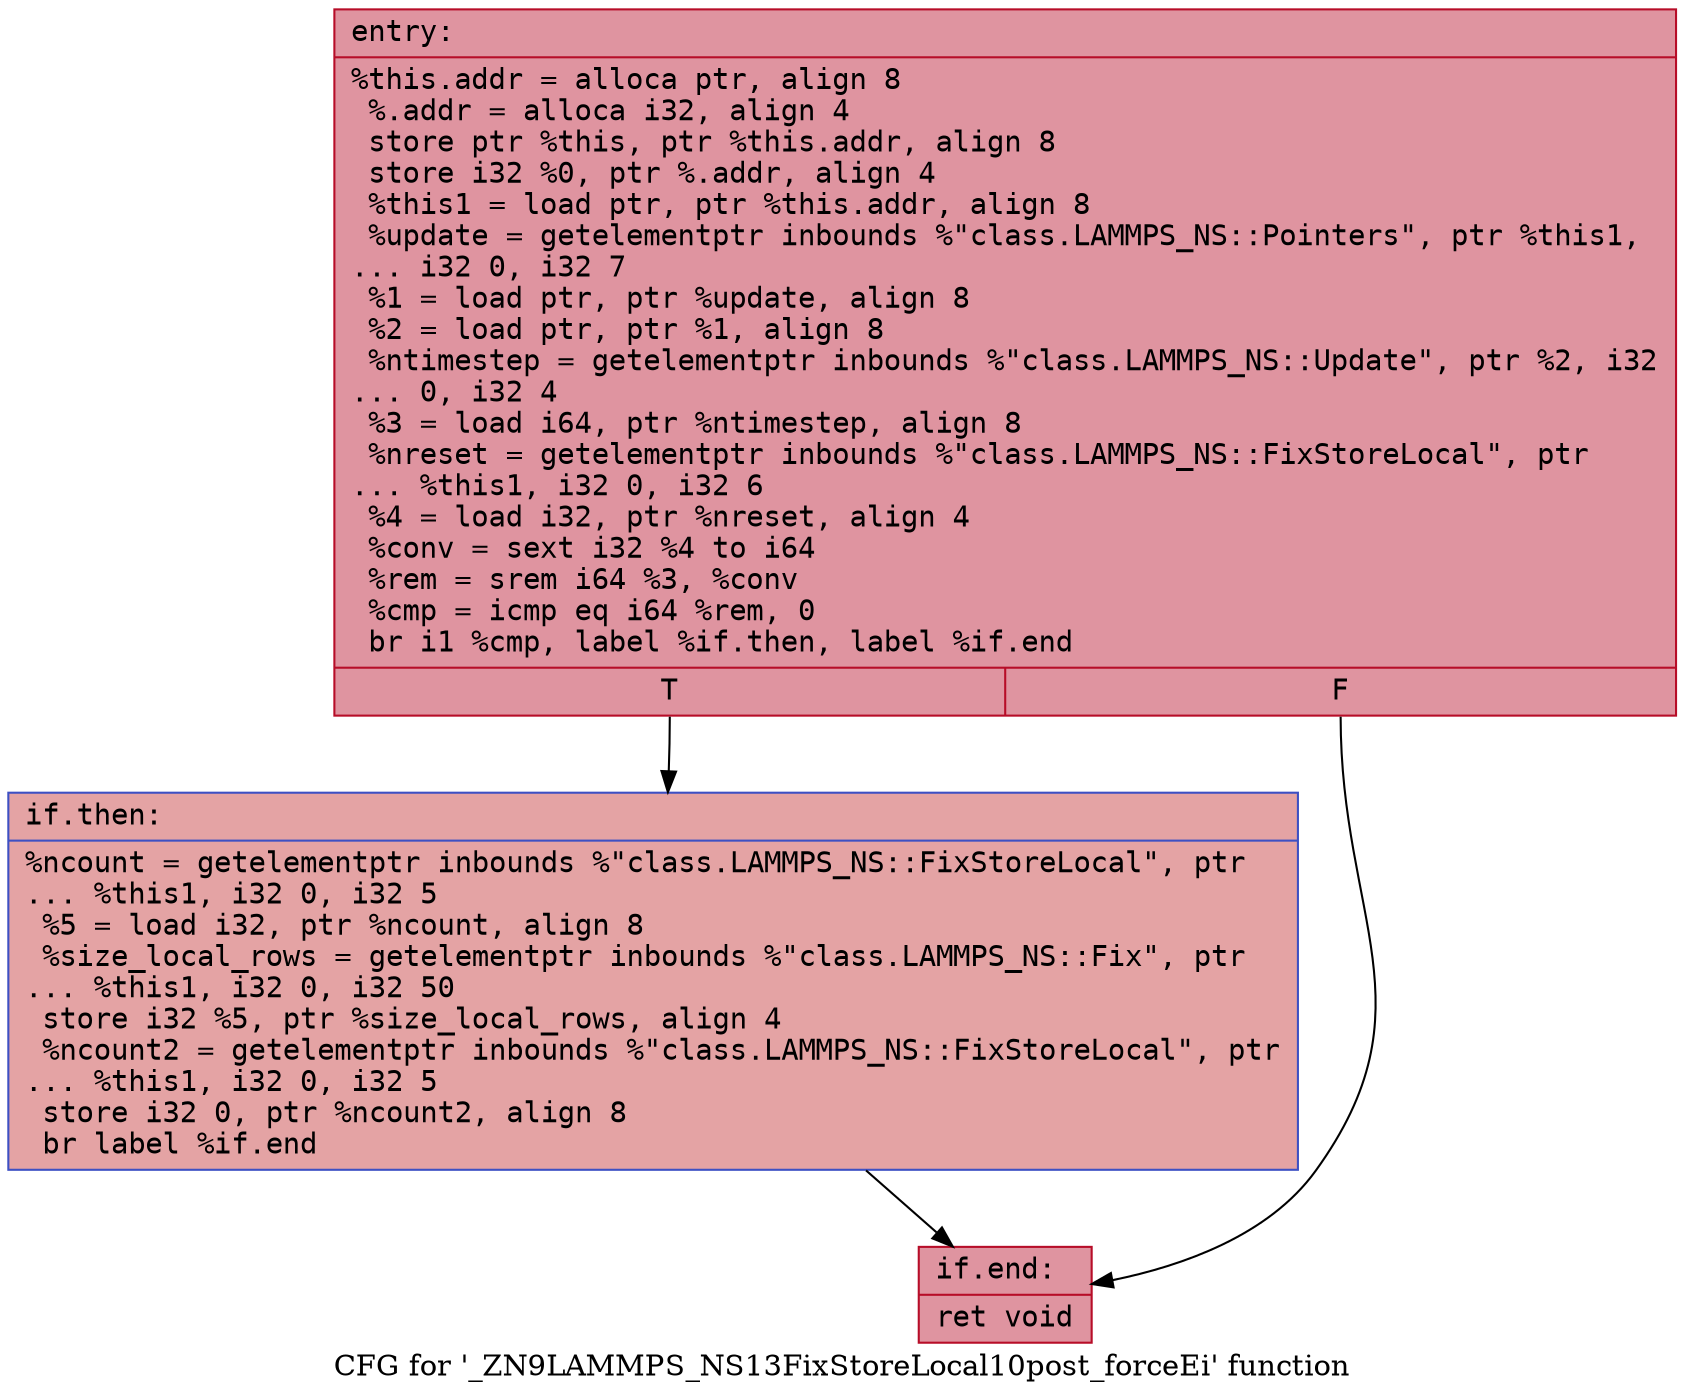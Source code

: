 digraph "CFG for '_ZN9LAMMPS_NS13FixStoreLocal10post_forceEi' function" {
	label="CFG for '_ZN9LAMMPS_NS13FixStoreLocal10post_forceEi' function";

	Node0x55eaa5719230 [shape=record,color="#b70d28ff", style=filled, fillcolor="#b70d2870" fontname="Courier",label="{entry:\l|  %this.addr = alloca ptr, align 8\l  %.addr = alloca i32, align 4\l  store ptr %this, ptr %this.addr, align 8\l  store i32 %0, ptr %.addr, align 4\l  %this1 = load ptr, ptr %this.addr, align 8\l  %update = getelementptr inbounds %\"class.LAMMPS_NS::Pointers\", ptr %this1,\l... i32 0, i32 7\l  %1 = load ptr, ptr %update, align 8\l  %2 = load ptr, ptr %1, align 8\l  %ntimestep = getelementptr inbounds %\"class.LAMMPS_NS::Update\", ptr %2, i32\l... 0, i32 4\l  %3 = load i64, ptr %ntimestep, align 8\l  %nreset = getelementptr inbounds %\"class.LAMMPS_NS::FixStoreLocal\", ptr\l... %this1, i32 0, i32 6\l  %4 = load i32, ptr %nreset, align 4\l  %conv = sext i32 %4 to i64\l  %rem = srem i64 %3, %conv\l  %cmp = icmp eq i64 %rem, 0\l  br i1 %cmp, label %if.then, label %if.end\l|{<s0>T|<s1>F}}"];
	Node0x55eaa5719230:s0 -> Node0x55eaa5719be0[tooltip="entry -> if.then\nProbability 37.50%" ];
	Node0x55eaa5719230:s1 -> Node0x55eaa5719c50[tooltip="entry -> if.end\nProbability 62.50%" ];
	Node0x55eaa5719be0 [shape=record,color="#3d50c3ff", style=filled, fillcolor="#c32e3170" fontname="Courier",label="{if.then:\l|  %ncount = getelementptr inbounds %\"class.LAMMPS_NS::FixStoreLocal\", ptr\l... %this1, i32 0, i32 5\l  %5 = load i32, ptr %ncount, align 8\l  %size_local_rows = getelementptr inbounds %\"class.LAMMPS_NS::Fix\", ptr\l... %this1, i32 0, i32 50\l  store i32 %5, ptr %size_local_rows, align 4\l  %ncount2 = getelementptr inbounds %\"class.LAMMPS_NS::FixStoreLocal\", ptr\l... %this1, i32 0, i32 5\l  store i32 0, ptr %ncount2, align 8\l  br label %if.end\l}"];
	Node0x55eaa5719be0 -> Node0x55eaa5719c50[tooltip="if.then -> if.end\nProbability 100.00%" ];
	Node0x55eaa5719c50 [shape=record,color="#b70d28ff", style=filled, fillcolor="#b70d2870" fontname="Courier",label="{if.end:\l|  ret void\l}"];
}

